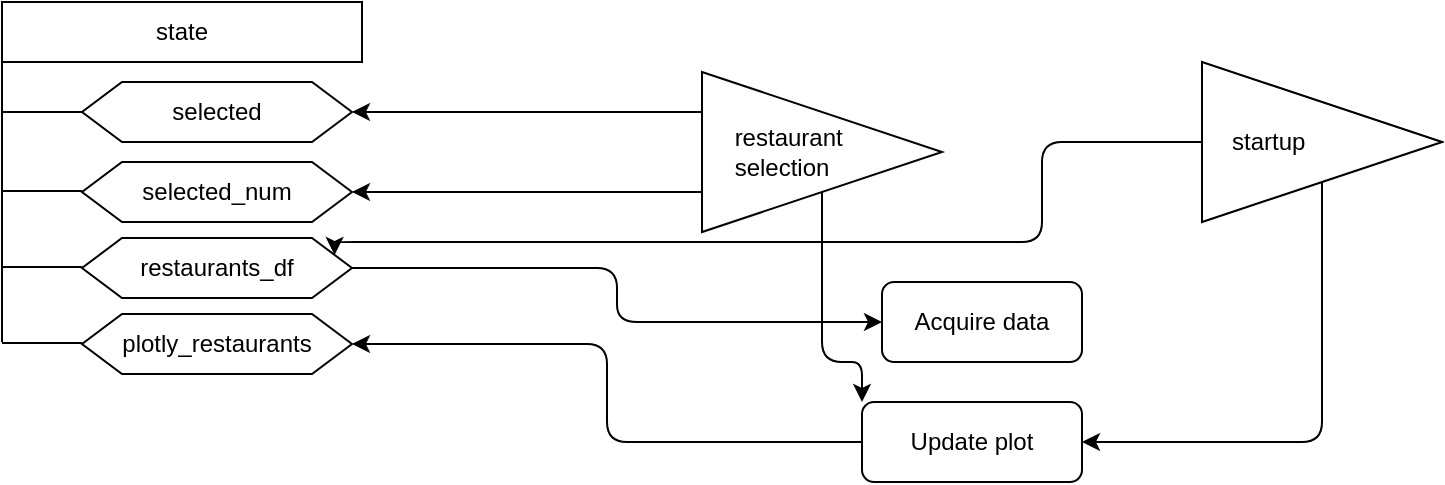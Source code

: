 <mxfile version="22.1.3" type="google">
  <diagram id="C5RBs43oDa-KdzZeNtuy" name="Page-1">
    <mxGraphModel dx="1026" dy="635" grid="1" gridSize="10" guides="1" tooltips="1" connect="1" arrows="1" fold="1" page="1" pageScale="1" pageWidth="827" pageHeight="350" math="0" shadow="0">
      <root>
        <mxCell id="WIyWlLk6GJQsqaUBKTNV-0" />
        <mxCell id="WIyWlLk6GJQsqaUBKTNV-1" parent="WIyWlLk6GJQsqaUBKTNV-0" />
        <mxCell id="mo9087eUlAESth_n5NSK-23" style="edgeStyle=orthogonalEdgeStyle;rounded=1;orthogonalLoop=1;jettySize=auto;html=1;exitX=0;exitY=0.5;exitDx=0;exitDy=0;entryX=1;entryY=0.5;entryDx=0;entryDy=0;" parent="WIyWlLk6GJQsqaUBKTNV-1" source="mo9087eUlAESth_n5NSK-0" target="mo9087eUlAESth_n5NSK-9" edge="1">
          <mxGeometry relative="1" as="geometry" />
        </mxCell>
        <mxCell id="mo9087eUlAESth_n5NSK-0" value="Update plot" style="rounded=1;whiteSpace=wrap;html=1;" parent="WIyWlLk6GJQsqaUBKTNV-1" vertex="1">
          <mxGeometry x="490" y="260" width="110" height="40" as="geometry" />
        </mxCell>
        <mxCell id="mo9087eUlAESth_n5NSK-1" value="Acquire data" style="rounded=1;whiteSpace=wrap;html=1;" parent="WIyWlLk6GJQsqaUBKTNV-1" vertex="1">
          <mxGeometry x="500" y="200" width="100" height="40" as="geometry" />
        </mxCell>
        <mxCell id="mo9087eUlAESth_n5NSK-3" value="state" style="rounded=0;whiteSpace=wrap;html=1;" parent="WIyWlLk6GJQsqaUBKTNV-1" vertex="1">
          <mxGeometry x="60" y="60" width="180" height="30" as="geometry" />
        </mxCell>
        <mxCell id="mo9087eUlAESth_n5NSK-6" value="selected" style="shape=hexagon;perimeter=hexagonPerimeter2;whiteSpace=wrap;html=1;fixedSize=1;" parent="WIyWlLk6GJQsqaUBKTNV-1" vertex="1">
          <mxGeometry x="100" y="100" width="135" height="30" as="geometry" />
        </mxCell>
        <mxCell id="mo9087eUlAESth_n5NSK-7" value="selected_num" style="shape=hexagon;perimeter=hexagonPerimeter2;whiteSpace=wrap;html=1;fixedSize=1;" parent="WIyWlLk6GJQsqaUBKTNV-1" vertex="1">
          <mxGeometry x="100" y="140" width="135" height="30" as="geometry" />
        </mxCell>
        <mxCell id="mo9087eUlAESth_n5NSK-22" style="edgeStyle=orthogonalEdgeStyle;rounded=1;orthogonalLoop=1;jettySize=auto;html=1;exitX=1;exitY=0.5;exitDx=0;exitDy=0;entryX=0;entryY=0.5;entryDx=0;entryDy=0;" parent="WIyWlLk6GJQsqaUBKTNV-1" source="mo9087eUlAESth_n5NSK-8" target="mo9087eUlAESth_n5NSK-1" edge="1">
          <mxGeometry relative="1" as="geometry" />
        </mxCell>
        <mxCell id="mo9087eUlAESth_n5NSK-8" value="restaurants_df" style="shape=hexagon;perimeter=hexagonPerimeter2;whiteSpace=wrap;html=1;fixedSize=1;" parent="WIyWlLk6GJQsqaUBKTNV-1" vertex="1">
          <mxGeometry x="100" y="178" width="135" height="30" as="geometry" />
        </mxCell>
        <mxCell id="mo9087eUlAESth_n5NSK-9" value="plotly_restaurants" style="shape=hexagon;perimeter=hexagonPerimeter2;whiteSpace=wrap;html=1;fixedSize=1;" parent="WIyWlLk6GJQsqaUBKTNV-1" vertex="1">
          <mxGeometry x="100" y="216" width="135" height="30" as="geometry" />
        </mxCell>
        <mxCell id="mo9087eUlAESth_n5NSK-14" value="" style="endArrow=none;html=1;rounded=0;entryX=0;entryY=1;entryDx=0;entryDy=0;" parent="WIyWlLk6GJQsqaUBKTNV-1" target="mo9087eUlAESth_n5NSK-3" edge="1">
          <mxGeometry width="50" height="50" relative="1" as="geometry">
            <mxPoint x="60" y="230" as="sourcePoint" />
            <mxPoint x="40" y="250" as="targetPoint" />
          </mxGeometry>
        </mxCell>
        <mxCell id="mo9087eUlAESth_n5NSK-15" value="" style="endArrow=none;html=1;rounded=0;entryX=0;entryY=0.5;entryDx=0;entryDy=0;endFill=0;" parent="WIyWlLk6GJQsqaUBKTNV-1" target="mo9087eUlAESth_n5NSK-6" edge="1">
          <mxGeometry width="50" height="50" relative="1" as="geometry">
            <mxPoint x="60" y="115" as="sourcePoint" />
            <mxPoint x="330" y="130" as="targetPoint" />
          </mxGeometry>
        </mxCell>
        <mxCell id="mo9087eUlAESth_n5NSK-16" value="" style="endArrow=none;html=1;rounded=0;entryX=0;entryY=0.5;entryDx=0;entryDy=0;endFill=0;" parent="WIyWlLk6GJQsqaUBKTNV-1" edge="1">
          <mxGeometry width="50" height="50" relative="1" as="geometry">
            <mxPoint x="60" y="230.5" as="sourcePoint" />
            <mxPoint x="100" y="230.5" as="targetPoint" />
          </mxGeometry>
        </mxCell>
        <mxCell id="mo9087eUlAESth_n5NSK-17" value="" style="endArrow=none;html=1;rounded=0;entryX=0;entryY=0.5;entryDx=0;entryDy=0;endFill=0;" parent="WIyWlLk6GJQsqaUBKTNV-1" edge="1">
          <mxGeometry width="50" height="50" relative="1" as="geometry">
            <mxPoint x="60" y="154.5" as="sourcePoint" />
            <mxPoint x="100" y="154.5" as="targetPoint" />
          </mxGeometry>
        </mxCell>
        <mxCell id="mo9087eUlAESth_n5NSK-18" value="" style="endArrow=none;html=1;rounded=0;entryX=0;entryY=0.5;entryDx=0;entryDy=0;endFill=0;" parent="WIyWlLk6GJQsqaUBKTNV-1" edge="1">
          <mxGeometry width="50" height="50" relative="1" as="geometry">
            <mxPoint x="60" y="192.5" as="sourcePoint" />
            <mxPoint x="100" y="192.5" as="targetPoint" />
          </mxGeometry>
        </mxCell>
        <mxCell id="mo9087eUlAESth_n5NSK-24" style="edgeStyle=orthogonalEdgeStyle;rounded=0;orthogonalLoop=1;jettySize=auto;html=1;exitX=0;exitY=0.25;exitDx=0;exitDy=0;entryX=1;entryY=0.5;entryDx=0;entryDy=0;" parent="WIyWlLk6GJQsqaUBKTNV-1" source="mo9087eUlAESth_n5NSK-19" target="mo9087eUlAESth_n5NSK-6" edge="1">
          <mxGeometry relative="1" as="geometry" />
        </mxCell>
        <mxCell id="mo9087eUlAESth_n5NSK-25" style="edgeStyle=orthogonalEdgeStyle;rounded=0;orthogonalLoop=1;jettySize=auto;html=1;exitX=0;exitY=0.75;exitDx=0;exitDy=0;entryX=1;entryY=0.5;entryDx=0;entryDy=0;" parent="WIyWlLk6GJQsqaUBKTNV-1" source="mo9087eUlAESth_n5NSK-19" target="mo9087eUlAESth_n5NSK-7" edge="1">
          <mxGeometry relative="1" as="geometry" />
        </mxCell>
        <mxCell id="OWnJ3AXIeE23w6PFwuHw-0" style="edgeStyle=orthogonalEdgeStyle;rounded=1;orthogonalLoop=1;jettySize=auto;html=1;exitX=0.5;exitY=1;exitDx=0;exitDy=0;entryX=0;entryY=0;entryDx=0;entryDy=0;" parent="WIyWlLk6GJQsqaUBKTNV-1" source="mo9087eUlAESth_n5NSK-19" target="mo9087eUlAESth_n5NSK-0" edge="1">
          <mxGeometry relative="1" as="geometry">
            <Array as="points">
              <mxPoint x="470" y="240" />
              <mxPoint x="490" y="240" />
            </Array>
          </mxGeometry>
        </mxCell>
        <mxCell id="mo9087eUlAESth_n5NSK-19" value="restaurant&amp;nbsp; &amp;nbsp; &amp;nbsp; &amp;nbsp; &amp;nbsp;&amp;nbsp;&lt;br&gt;selection&amp;nbsp; &amp;nbsp; &amp;nbsp; &amp;nbsp; &amp;nbsp; &amp;nbsp;&amp;nbsp;" style="triangle;whiteSpace=wrap;html=1;" parent="WIyWlLk6GJQsqaUBKTNV-1" vertex="1">
          <mxGeometry x="410" y="95" width="120" height="80" as="geometry" />
        </mxCell>
        <mxCell id="mo9087eUlAESth_n5NSK-26" style="edgeStyle=orthogonalEdgeStyle;rounded=1;orthogonalLoop=1;jettySize=auto;html=1;exitX=0.5;exitY=1;exitDx=0;exitDy=0;entryX=1;entryY=0.5;entryDx=0;entryDy=0;" parent="WIyWlLk6GJQsqaUBKTNV-1" source="mo9087eUlAESth_n5NSK-20" target="mo9087eUlAESth_n5NSK-0" edge="1">
          <mxGeometry relative="1" as="geometry">
            <Array as="points">
              <mxPoint x="720" y="280" />
            </Array>
          </mxGeometry>
        </mxCell>
        <mxCell id="mo9087eUlAESth_n5NSK-27" style="edgeStyle=orthogonalEdgeStyle;rounded=1;orthogonalLoop=1;jettySize=auto;html=1;exitX=0;exitY=0.5;exitDx=0;exitDy=0;entryX=1;entryY=0.25;entryDx=0;entryDy=0;" parent="WIyWlLk6GJQsqaUBKTNV-1" source="mo9087eUlAESth_n5NSK-20" target="mo9087eUlAESth_n5NSK-8" edge="1">
          <mxGeometry relative="1" as="geometry">
            <Array as="points">
              <mxPoint x="580" y="130" />
              <mxPoint x="580" y="180" />
              <mxPoint x="226" y="180" />
            </Array>
          </mxGeometry>
        </mxCell>
        <mxCell id="mo9087eUlAESth_n5NSK-20" value="startup&amp;nbsp; &amp;nbsp; &amp;nbsp; &amp;nbsp; &amp;nbsp; &amp;nbsp; &amp;nbsp; &amp;nbsp;&amp;nbsp;" style="triangle;whiteSpace=wrap;html=1;" parent="WIyWlLk6GJQsqaUBKTNV-1" vertex="1">
          <mxGeometry x="660" y="90" width="120" height="80" as="geometry" />
        </mxCell>
      </root>
    </mxGraphModel>
  </diagram>
</mxfile>
